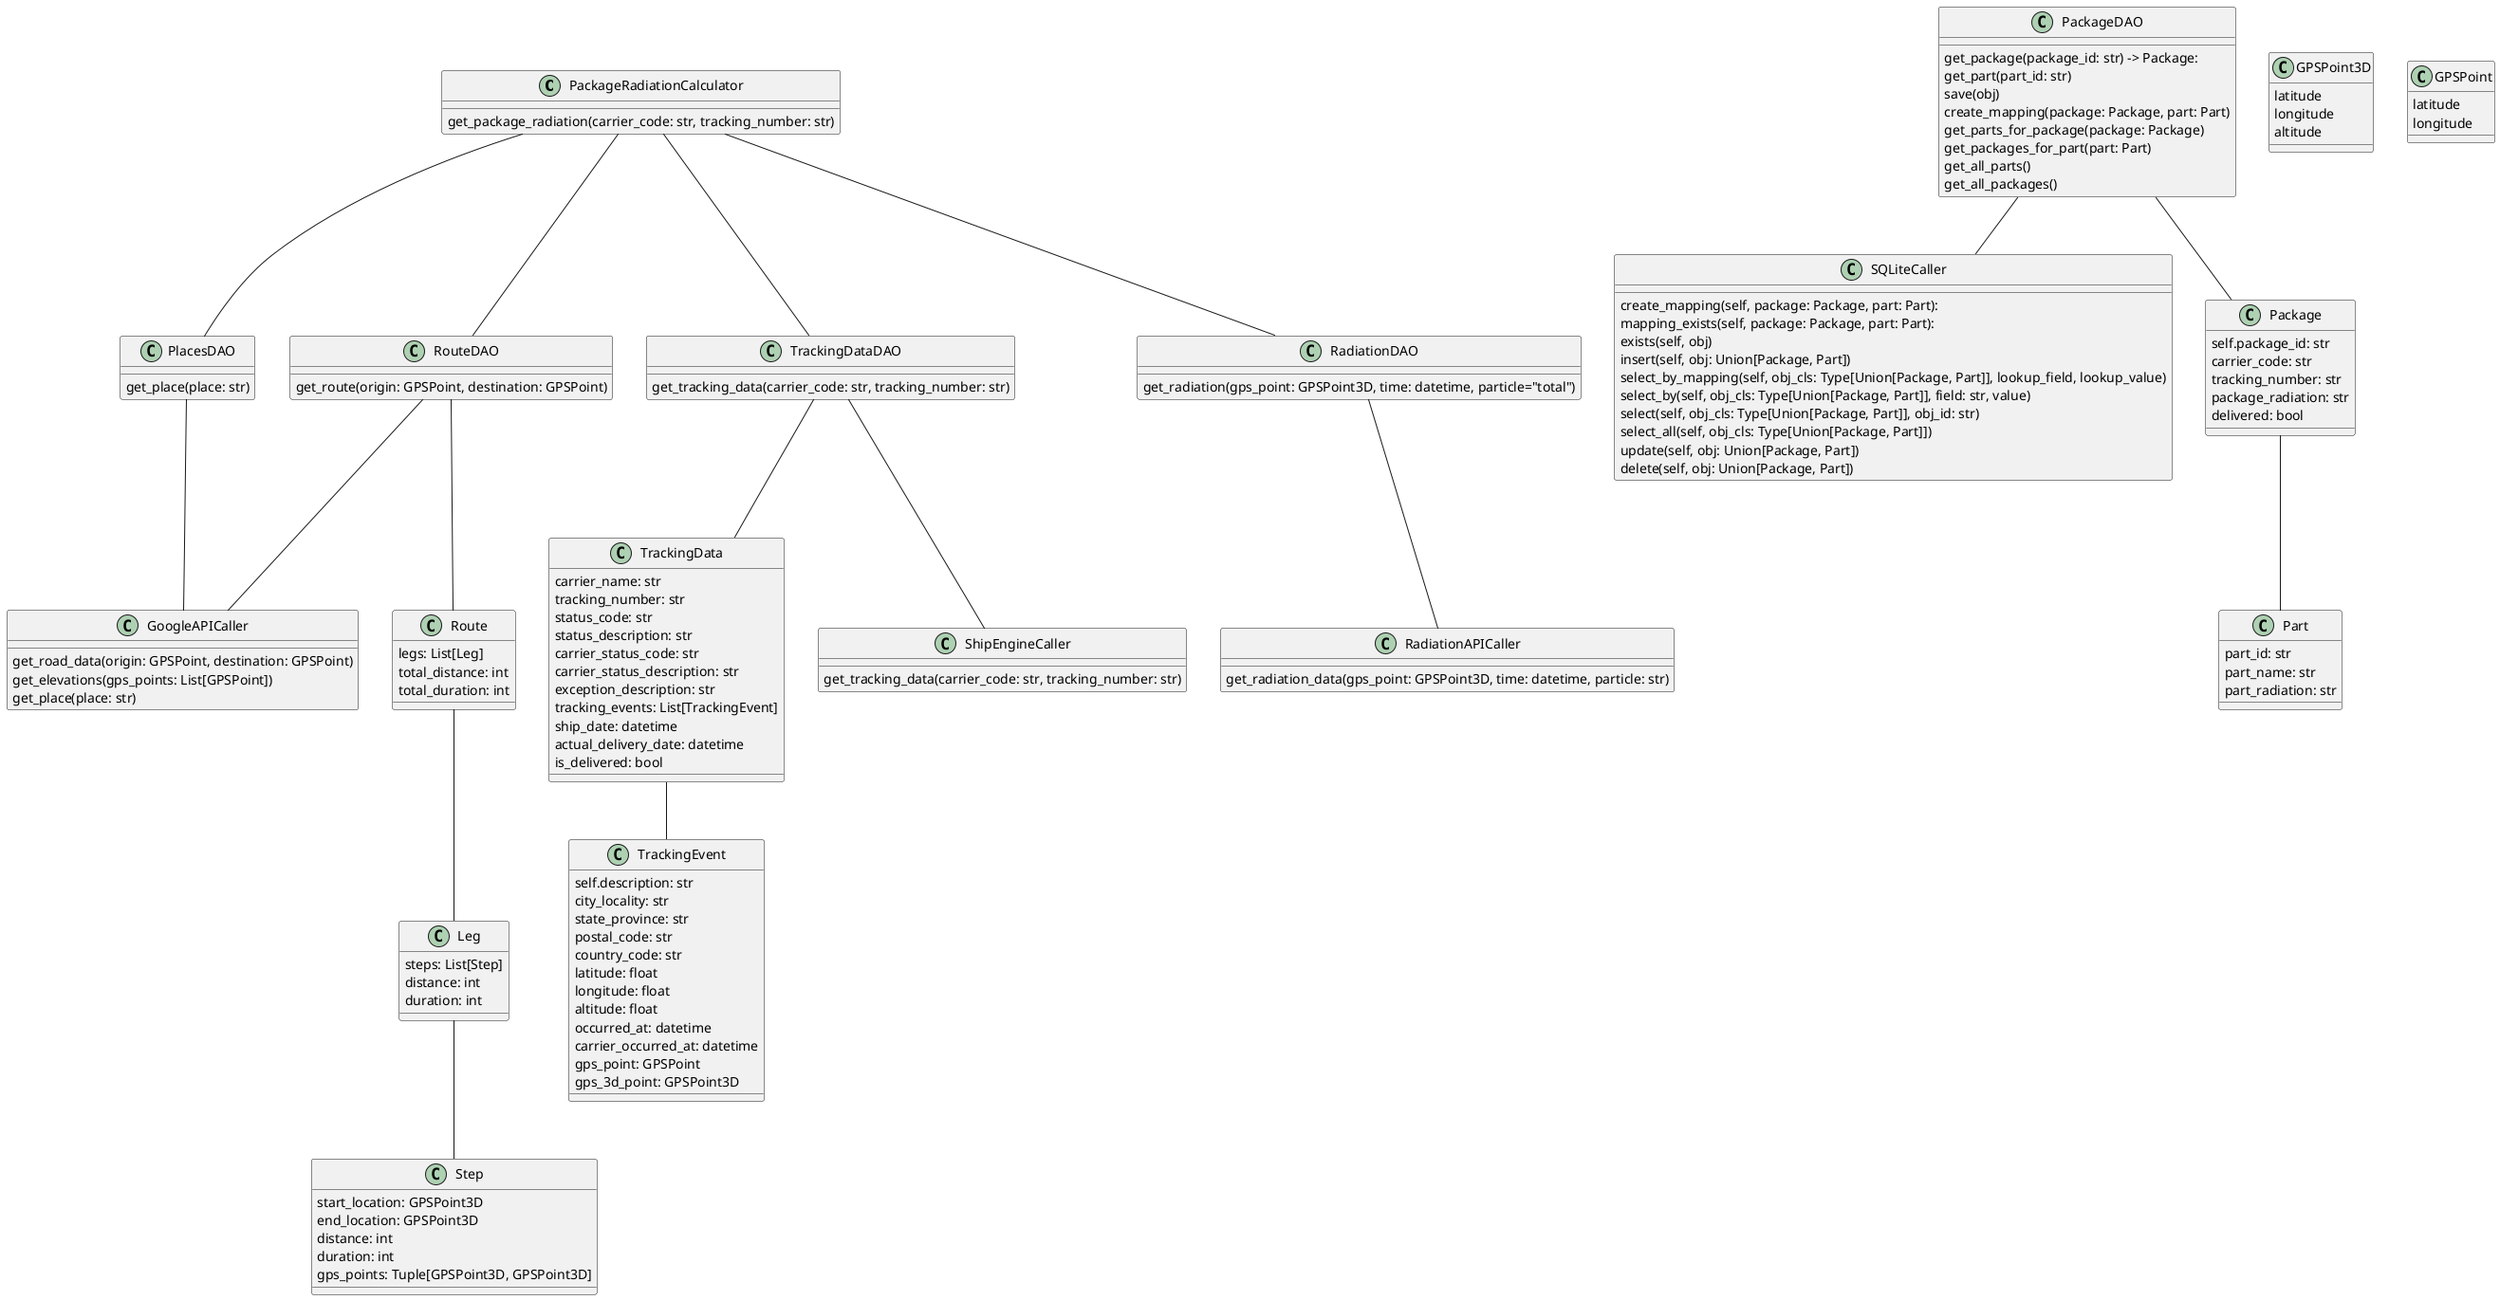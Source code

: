 @startuml

class PackageRadiationCalculator {
    get_package_radiation(carrier_code: str, tracking_number: str)
}

class RouteDAO {
   get_route(origin: GPSPoint, destination: GPSPoint)
}

class PlacesDAO {
    get_place(place: str)
}

class GoogleAPICaller {
    get_road_data(origin: GPSPoint, destination: GPSPoint)
    get_elevations(gps_points: List[GPSPoint])
    get_place(place: str)
}

class Route {
    legs: List[Leg]
    total_distance: int
    total_duration: int
}

class Leg {
    steps: List[Step]
    distance: int
    duration: int
}

class Step {
    start_location: GPSPoint3D
    end_location: GPSPoint3D
    distance: int
    duration: int
    gps_points: Tuple[GPSPoint3D, GPSPoint3D]
}

class TrackingDataDAO {
    get_tracking_data(carrier_code: str, tracking_number: str)
}

class TrackingData {
    carrier_name: str
    tracking_number: str
    status_code: str
    status_description: str
    carrier_status_code: str
    carrier_status_description: str
    exception_description: str
    tracking_events: List[TrackingEvent]
    ship_date: datetime
    actual_delivery_date: datetime
    is_delivered: bool
}

class TrackingEvent {
    self.description: str
    city_locality: str
    state_province: str
    postal_code: str
    country_code: str
    latitude: float
    longitude: float
    altitude: float
    occurred_at: datetime
    carrier_occurred_at: datetime
    gps_point: GPSPoint
    gps_3d_point: GPSPoint3D
}

class ShipEngineCaller {
    get_tracking_data(carrier_code: str, tracking_number: str)
}

class RadiationDAO {
    get_radiation(gps_point: GPSPoint3D, time: datetime, particle="total")
}

class RadiationAPICaller {
    get_radiation_data(gps_point: GPSPoint3D, time: datetime, particle: str)
}

class PackageDAO {
    get_package(package_id: str) -> Package:
    get_part(part_id: str)
    save(obj)
    create_mapping(package: Package, part: Part)
    get_parts_for_package(package: Package)
    get_packages_for_part(part: Part)
    get_all_parts()
    get_all_packages()
}

class SQLiteCaller {
    create_mapping(self, package: Package, part: Part):
    mapping_exists(self, package: Package, part: Part):
    exists(self, obj)
    insert(self, obj: Union[Package, Part])
    select_by_mapping(self, obj_cls: Type[Union[Package, Part]], lookup_field, lookup_value)
    select_by(self, obj_cls: Type[Union[Package, Part]], field: str, value)
    select(self, obj_cls: Type[Union[Package, Part]], obj_id: str)
    select_all(self, obj_cls: Type[Union[Package, Part]])
    update(self, obj: Union[Package, Part])
    delete(self, obj: Union[Package, Part])
}

class Package {
    self.package_id: str
    carrier_code: str
    tracking_number: str
    package_radiation: str
    delivered: bool
}

class Part {
    part_id: str
    part_name: str
    part_radiation: str
}

class GPSPoint3D {
    latitude
    longitude
    altitude
}

class GPSPoint {
    latitude
    longitude
}

PackageRadiationCalculator -down- RouteDAO
RouteDAO -down- GoogleAPICaller
RouteDAO -down- Route
Route -down- Leg
Leg -down- Step
PackageRadiationCalculator -down- PlacesDAO
PlacesDAO -down- GoogleAPICaller
PackageRadiationCalculator -down- TrackingDataDAO
TrackingDataDAO -down- ShipEngineCaller
TrackingDataDAO -down- TrackingData
TrackingData -down- TrackingEvent
PackageRadiationCalculator -down- RadiationDAO
RadiationDAO -down- RadiationAPICaller
PackageDAO -down- SQLiteCaller
PackageDAO -down- Package
Package -down- Part


@enduml